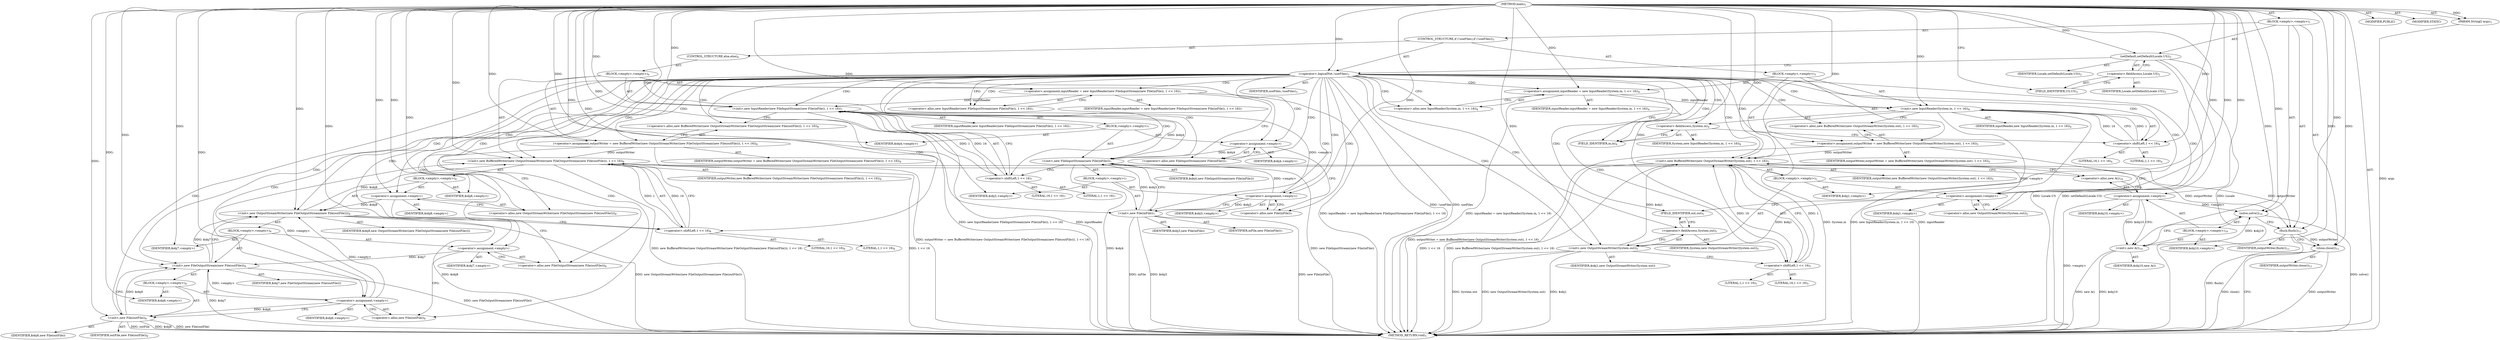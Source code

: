 digraph "main" {  
"17" [label = <(METHOD,main)<SUB>1</SUB>> ]
"18" [label = <(PARAM,String[] args)<SUB>1</SUB>> ]
"19" [label = <(BLOCK,&lt;empty&gt;,&lt;empty&gt;)<SUB>1</SUB>> ]
"20" [label = <(setDefault,setDefault(Locale.US))<SUB>2</SUB>> ]
"21" [label = <(IDENTIFIER,Locale,setDefault(Locale.US))<SUB>2</SUB>> ]
"22" [label = <(&lt;operator&gt;.fieldAccess,Locale.US)<SUB>2</SUB>> ]
"23" [label = <(IDENTIFIER,Locale,setDefault(Locale.US))<SUB>2</SUB>> ]
"24" [label = <(FIELD_IDENTIFIER,US,US)<SUB>2</SUB>> ]
"25" [label = <(CONTROL_STRUCTURE,if (!useFiles),if (!useFiles))<SUB>3</SUB>> ]
"26" [label = <(&lt;operator&gt;.logicalNot,!useFiles)<SUB>3</SUB>> ]
"27" [label = <(IDENTIFIER,useFiles,!useFiles)<SUB>3</SUB>> ]
"28" [label = <(BLOCK,&lt;empty&gt;,&lt;empty&gt;)<SUB>3</SUB>> ]
"29" [label = <(&lt;operator&gt;.assignment,inputReader = new InputReader(System.in, 1 &lt;&lt; 16))<SUB>4</SUB>> ]
"30" [label = <(IDENTIFIER,inputReader,inputReader = new InputReader(System.in, 1 &lt;&lt; 16))<SUB>4</SUB>> ]
"31" [label = <(&lt;operator&gt;.alloc,new InputReader(System.in, 1 &lt;&lt; 16))<SUB>4</SUB>> ]
"32" [label = <(&lt;init&gt;,new InputReader(System.in, 1 &lt;&lt; 16))<SUB>4</SUB>> ]
"33" [label = <(IDENTIFIER,inputReader,new InputReader(System.in, 1 &lt;&lt; 16))<SUB>4</SUB>> ]
"34" [label = <(&lt;operator&gt;.fieldAccess,System.in)<SUB>4</SUB>> ]
"35" [label = <(IDENTIFIER,System,new InputReader(System.in, 1 &lt;&lt; 16))<SUB>4</SUB>> ]
"36" [label = <(FIELD_IDENTIFIER,in,in)<SUB>4</SUB>> ]
"37" [label = <(&lt;operator&gt;.shiftLeft,1 &lt;&lt; 16)<SUB>4</SUB>> ]
"38" [label = <(LITERAL,1,1 &lt;&lt; 16)<SUB>4</SUB>> ]
"39" [label = <(LITERAL,16,1 &lt;&lt; 16)<SUB>4</SUB>> ]
"40" [label = <(&lt;operator&gt;.assignment,outputWriter = new BufferedWriter(new OutputStreamWriter(System.out), 1 &lt;&lt; 16))<SUB>5</SUB>> ]
"41" [label = <(IDENTIFIER,outputWriter,outputWriter = new BufferedWriter(new OutputStreamWriter(System.out), 1 &lt;&lt; 16))<SUB>5</SUB>> ]
"42" [label = <(&lt;operator&gt;.alloc,new BufferedWriter(new OutputStreamWriter(System.out), 1 &lt;&lt; 16))<SUB>5</SUB>> ]
"43" [label = <(&lt;init&gt;,new BufferedWriter(new OutputStreamWriter(System.out), 1 &lt;&lt; 16))<SUB>5</SUB>> ]
"44" [label = <(IDENTIFIER,outputWriter,new BufferedWriter(new OutputStreamWriter(System.out), 1 &lt;&lt; 16))<SUB>5</SUB>> ]
"45" [label = <(BLOCK,&lt;empty&gt;,&lt;empty&gt;)<SUB>5</SUB>> ]
"46" [label = <(&lt;operator&gt;.assignment,&lt;empty&gt;)> ]
"47" [label = <(IDENTIFIER,$obj1,&lt;empty&gt;)> ]
"48" [label = <(&lt;operator&gt;.alloc,new OutputStreamWriter(System.out))<SUB>5</SUB>> ]
"49" [label = <(&lt;init&gt;,new OutputStreamWriter(System.out))<SUB>5</SUB>> ]
"50" [label = <(IDENTIFIER,$obj1,new OutputStreamWriter(System.out))> ]
"51" [label = <(&lt;operator&gt;.fieldAccess,System.out)<SUB>5</SUB>> ]
"52" [label = <(IDENTIFIER,System,new OutputStreamWriter(System.out))<SUB>5</SUB>> ]
"53" [label = <(FIELD_IDENTIFIER,out,out)<SUB>5</SUB>> ]
"54" [label = <(IDENTIFIER,$obj1,&lt;empty&gt;)> ]
"55" [label = <(&lt;operator&gt;.shiftLeft,1 &lt;&lt; 16)<SUB>5</SUB>> ]
"56" [label = <(LITERAL,1,1 &lt;&lt; 16)<SUB>5</SUB>> ]
"57" [label = <(LITERAL,16,1 &lt;&lt; 16)<SUB>5</SUB>> ]
"58" [label = <(CONTROL_STRUCTURE,else,else)<SUB>6</SUB>> ]
"59" [label = <(BLOCK,&lt;empty&gt;,&lt;empty&gt;)<SUB>6</SUB>> ]
"60" [label = <(&lt;operator&gt;.assignment,inputReader = new InputReader(new FileInputStream(new File(inFile)), 1 &lt;&lt; 16))<SUB>7</SUB>> ]
"61" [label = <(IDENTIFIER,inputReader,inputReader = new InputReader(new FileInputStream(new File(inFile)), 1 &lt;&lt; 16))<SUB>7</SUB>> ]
"62" [label = <(&lt;operator&gt;.alloc,new InputReader(new FileInputStream(new File(inFile)), 1 &lt;&lt; 16))<SUB>7</SUB>> ]
"63" [label = <(&lt;init&gt;,new InputReader(new FileInputStream(new File(inFile)), 1 &lt;&lt; 16))<SUB>7</SUB>> ]
"64" [label = <(IDENTIFIER,inputReader,new InputReader(new FileInputStream(new File(inFile)), 1 &lt;&lt; 16))<SUB>7</SUB>> ]
"65" [label = <(BLOCK,&lt;empty&gt;,&lt;empty&gt;)<SUB>7</SUB>> ]
"66" [label = <(&lt;operator&gt;.assignment,&lt;empty&gt;)> ]
"67" [label = <(IDENTIFIER,$obj4,&lt;empty&gt;)> ]
"68" [label = <(&lt;operator&gt;.alloc,new FileInputStream(new File(inFile)))<SUB>7</SUB>> ]
"69" [label = <(&lt;init&gt;,new FileInputStream(new File(inFile)))<SUB>7</SUB>> ]
"70" [label = <(IDENTIFIER,$obj4,new FileInputStream(new File(inFile)))> ]
"71" [label = <(BLOCK,&lt;empty&gt;,&lt;empty&gt;)<SUB>7</SUB>> ]
"72" [label = <(&lt;operator&gt;.assignment,&lt;empty&gt;)> ]
"73" [label = <(IDENTIFIER,$obj3,&lt;empty&gt;)> ]
"74" [label = <(&lt;operator&gt;.alloc,new File(inFile))<SUB>7</SUB>> ]
"75" [label = <(&lt;init&gt;,new File(inFile))<SUB>7</SUB>> ]
"76" [label = <(IDENTIFIER,$obj3,new File(inFile))> ]
"77" [label = <(IDENTIFIER,inFile,new File(inFile))<SUB>7</SUB>> ]
"78" [label = <(IDENTIFIER,$obj3,&lt;empty&gt;)> ]
"79" [label = <(IDENTIFIER,$obj4,&lt;empty&gt;)> ]
"80" [label = <(&lt;operator&gt;.shiftLeft,1 &lt;&lt; 16)<SUB>7</SUB>> ]
"81" [label = <(LITERAL,1,1 &lt;&lt; 16)<SUB>7</SUB>> ]
"82" [label = <(LITERAL,16,1 &lt;&lt; 16)<SUB>7</SUB>> ]
"83" [label = <(&lt;operator&gt;.assignment,outputWriter = new BufferedWriter(new OutputStreamWriter(new FileOutputStream(new File(outFile))), 1 &lt;&lt; 16))<SUB>8</SUB>> ]
"84" [label = <(IDENTIFIER,outputWriter,outputWriter = new BufferedWriter(new OutputStreamWriter(new FileOutputStream(new File(outFile))), 1 &lt;&lt; 16))<SUB>8</SUB>> ]
"85" [label = <(&lt;operator&gt;.alloc,new BufferedWriter(new OutputStreamWriter(new FileOutputStream(new File(outFile))), 1 &lt;&lt; 16))<SUB>8</SUB>> ]
"86" [label = <(&lt;init&gt;,new BufferedWriter(new OutputStreamWriter(new FileOutputStream(new File(outFile))), 1 &lt;&lt; 16))<SUB>8</SUB>> ]
"87" [label = <(IDENTIFIER,outputWriter,new BufferedWriter(new OutputStreamWriter(new FileOutputStream(new File(outFile))), 1 &lt;&lt; 16))<SUB>8</SUB>> ]
"88" [label = <(BLOCK,&lt;empty&gt;,&lt;empty&gt;)<SUB>8</SUB>> ]
"89" [label = <(&lt;operator&gt;.assignment,&lt;empty&gt;)> ]
"90" [label = <(IDENTIFIER,$obj8,&lt;empty&gt;)> ]
"91" [label = <(&lt;operator&gt;.alloc,new OutputStreamWriter(new FileOutputStream(new File(outFile))))<SUB>8</SUB>> ]
"92" [label = <(&lt;init&gt;,new OutputStreamWriter(new FileOutputStream(new File(outFile))))<SUB>8</SUB>> ]
"93" [label = <(IDENTIFIER,$obj8,new OutputStreamWriter(new FileOutputStream(new File(outFile))))> ]
"94" [label = <(BLOCK,&lt;empty&gt;,&lt;empty&gt;)<SUB>8</SUB>> ]
"95" [label = <(&lt;operator&gt;.assignment,&lt;empty&gt;)> ]
"96" [label = <(IDENTIFIER,$obj7,&lt;empty&gt;)> ]
"97" [label = <(&lt;operator&gt;.alloc,new FileOutputStream(new File(outFile)))<SUB>8</SUB>> ]
"98" [label = <(&lt;init&gt;,new FileOutputStream(new File(outFile)))<SUB>8</SUB>> ]
"99" [label = <(IDENTIFIER,$obj7,new FileOutputStream(new File(outFile)))> ]
"100" [label = <(BLOCK,&lt;empty&gt;,&lt;empty&gt;)<SUB>8</SUB>> ]
"101" [label = <(&lt;operator&gt;.assignment,&lt;empty&gt;)> ]
"102" [label = <(IDENTIFIER,$obj6,&lt;empty&gt;)> ]
"103" [label = <(&lt;operator&gt;.alloc,new File(outFile))<SUB>8</SUB>> ]
"104" [label = <(&lt;init&gt;,new File(outFile))<SUB>8</SUB>> ]
"105" [label = <(IDENTIFIER,$obj6,new File(outFile))> ]
"106" [label = <(IDENTIFIER,outFile,new File(outFile))<SUB>8</SUB>> ]
"107" [label = <(IDENTIFIER,$obj6,&lt;empty&gt;)> ]
"108" [label = <(IDENTIFIER,$obj7,&lt;empty&gt;)> ]
"109" [label = <(IDENTIFIER,$obj8,&lt;empty&gt;)> ]
"110" [label = <(&lt;operator&gt;.shiftLeft,1 &lt;&lt; 16)<SUB>8</SUB>> ]
"111" [label = <(LITERAL,1,1 &lt;&lt; 16)<SUB>8</SUB>> ]
"112" [label = <(LITERAL,16,1 &lt;&lt; 16)<SUB>8</SUB>> ]
"113" [label = <(solve,solve())<SUB>10</SUB>> ]
"114" [label = <(BLOCK,&lt;empty&gt;,&lt;empty&gt;)<SUB>10</SUB>> ]
"115" [label = <(&lt;operator&gt;.assignment,&lt;empty&gt;)> ]
"116" [label = <(IDENTIFIER,$obj10,&lt;empty&gt;)> ]
"117" [label = <(&lt;operator&gt;.alloc,new A())<SUB>10</SUB>> ]
"118" [label = <(&lt;init&gt;,new A())<SUB>10</SUB>> ]
"119" [label = <(IDENTIFIER,$obj10,new A())> ]
"120" [label = <(IDENTIFIER,$obj10,&lt;empty&gt;)> ]
"121" [label = <(flush,flush())<SUB>11</SUB>> ]
"122" [label = <(IDENTIFIER,outputWriter,flush())<SUB>11</SUB>> ]
"123" [label = <(close,close())<SUB>11</SUB>> ]
"124" [label = <(IDENTIFIER,outputWriter,close())<SUB>11</SUB>> ]
"125" [label = <(MODIFIER,PUBLIC)> ]
"126" [label = <(MODIFIER,STATIC)> ]
"127" [label = <(METHOD_RETURN,void)<SUB>1</SUB>> ]
  "17" -> "18"  [ label = "AST: "] 
  "17" -> "19"  [ label = "AST: "] 
  "17" -> "125"  [ label = "AST: "] 
  "17" -> "126"  [ label = "AST: "] 
  "17" -> "127"  [ label = "AST: "] 
  "19" -> "20"  [ label = "AST: "] 
  "19" -> "25"  [ label = "AST: "] 
  "19" -> "113"  [ label = "AST: "] 
  "19" -> "121"  [ label = "AST: "] 
  "19" -> "123"  [ label = "AST: "] 
  "20" -> "21"  [ label = "AST: "] 
  "20" -> "22"  [ label = "AST: "] 
  "22" -> "23"  [ label = "AST: "] 
  "22" -> "24"  [ label = "AST: "] 
  "25" -> "26"  [ label = "AST: "] 
  "25" -> "28"  [ label = "AST: "] 
  "25" -> "58"  [ label = "AST: "] 
  "26" -> "27"  [ label = "AST: "] 
  "28" -> "29"  [ label = "AST: "] 
  "28" -> "32"  [ label = "AST: "] 
  "28" -> "40"  [ label = "AST: "] 
  "28" -> "43"  [ label = "AST: "] 
  "29" -> "30"  [ label = "AST: "] 
  "29" -> "31"  [ label = "AST: "] 
  "32" -> "33"  [ label = "AST: "] 
  "32" -> "34"  [ label = "AST: "] 
  "32" -> "37"  [ label = "AST: "] 
  "34" -> "35"  [ label = "AST: "] 
  "34" -> "36"  [ label = "AST: "] 
  "37" -> "38"  [ label = "AST: "] 
  "37" -> "39"  [ label = "AST: "] 
  "40" -> "41"  [ label = "AST: "] 
  "40" -> "42"  [ label = "AST: "] 
  "43" -> "44"  [ label = "AST: "] 
  "43" -> "45"  [ label = "AST: "] 
  "43" -> "55"  [ label = "AST: "] 
  "45" -> "46"  [ label = "AST: "] 
  "45" -> "49"  [ label = "AST: "] 
  "45" -> "54"  [ label = "AST: "] 
  "46" -> "47"  [ label = "AST: "] 
  "46" -> "48"  [ label = "AST: "] 
  "49" -> "50"  [ label = "AST: "] 
  "49" -> "51"  [ label = "AST: "] 
  "51" -> "52"  [ label = "AST: "] 
  "51" -> "53"  [ label = "AST: "] 
  "55" -> "56"  [ label = "AST: "] 
  "55" -> "57"  [ label = "AST: "] 
  "58" -> "59"  [ label = "AST: "] 
  "59" -> "60"  [ label = "AST: "] 
  "59" -> "63"  [ label = "AST: "] 
  "59" -> "83"  [ label = "AST: "] 
  "59" -> "86"  [ label = "AST: "] 
  "60" -> "61"  [ label = "AST: "] 
  "60" -> "62"  [ label = "AST: "] 
  "63" -> "64"  [ label = "AST: "] 
  "63" -> "65"  [ label = "AST: "] 
  "63" -> "80"  [ label = "AST: "] 
  "65" -> "66"  [ label = "AST: "] 
  "65" -> "69"  [ label = "AST: "] 
  "65" -> "79"  [ label = "AST: "] 
  "66" -> "67"  [ label = "AST: "] 
  "66" -> "68"  [ label = "AST: "] 
  "69" -> "70"  [ label = "AST: "] 
  "69" -> "71"  [ label = "AST: "] 
  "71" -> "72"  [ label = "AST: "] 
  "71" -> "75"  [ label = "AST: "] 
  "71" -> "78"  [ label = "AST: "] 
  "72" -> "73"  [ label = "AST: "] 
  "72" -> "74"  [ label = "AST: "] 
  "75" -> "76"  [ label = "AST: "] 
  "75" -> "77"  [ label = "AST: "] 
  "80" -> "81"  [ label = "AST: "] 
  "80" -> "82"  [ label = "AST: "] 
  "83" -> "84"  [ label = "AST: "] 
  "83" -> "85"  [ label = "AST: "] 
  "86" -> "87"  [ label = "AST: "] 
  "86" -> "88"  [ label = "AST: "] 
  "86" -> "110"  [ label = "AST: "] 
  "88" -> "89"  [ label = "AST: "] 
  "88" -> "92"  [ label = "AST: "] 
  "88" -> "109"  [ label = "AST: "] 
  "89" -> "90"  [ label = "AST: "] 
  "89" -> "91"  [ label = "AST: "] 
  "92" -> "93"  [ label = "AST: "] 
  "92" -> "94"  [ label = "AST: "] 
  "94" -> "95"  [ label = "AST: "] 
  "94" -> "98"  [ label = "AST: "] 
  "94" -> "108"  [ label = "AST: "] 
  "95" -> "96"  [ label = "AST: "] 
  "95" -> "97"  [ label = "AST: "] 
  "98" -> "99"  [ label = "AST: "] 
  "98" -> "100"  [ label = "AST: "] 
  "100" -> "101"  [ label = "AST: "] 
  "100" -> "104"  [ label = "AST: "] 
  "100" -> "107"  [ label = "AST: "] 
  "101" -> "102"  [ label = "AST: "] 
  "101" -> "103"  [ label = "AST: "] 
  "104" -> "105"  [ label = "AST: "] 
  "104" -> "106"  [ label = "AST: "] 
  "110" -> "111"  [ label = "AST: "] 
  "110" -> "112"  [ label = "AST: "] 
  "113" -> "114"  [ label = "AST: "] 
  "114" -> "115"  [ label = "AST: "] 
  "114" -> "118"  [ label = "AST: "] 
  "114" -> "120"  [ label = "AST: "] 
  "115" -> "116"  [ label = "AST: "] 
  "115" -> "117"  [ label = "AST: "] 
  "118" -> "119"  [ label = "AST: "] 
  "121" -> "122"  [ label = "AST: "] 
  "123" -> "124"  [ label = "AST: "] 
  "20" -> "26"  [ label = "CFG: "] 
  "113" -> "121"  [ label = "CFG: "] 
  "121" -> "123"  [ label = "CFG: "] 
  "123" -> "127"  [ label = "CFG: "] 
  "22" -> "20"  [ label = "CFG: "] 
  "26" -> "31"  [ label = "CFG: "] 
  "26" -> "62"  [ label = "CFG: "] 
  "24" -> "22"  [ label = "CFG: "] 
  "29" -> "36"  [ label = "CFG: "] 
  "32" -> "42"  [ label = "CFG: "] 
  "40" -> "48"  [ label = "CFG: "] 
  "43" -> "117"  [ label = "CFG: "] 
  "115" -> "118"  [ label = "CFG: "] 
  "118" -> "113"  [ label = "CFG: "] 
  "31" -> "29"  [ label = "CFG: "] 
  "34" -> "37"  [ label = "CFG: "] 
  "37" -> "32"  [ label = "CFG: "] 
  "42" -> "40"  [ label = "CFG: "] 
  "55" -> "43"  [ label = "CFG: "] 
  "60" -> "68"  [ label = "CFG: "] 
  "63" -> "85"  [ label = "CFG: "] 
  "83" -> "91"  [ label = "CFG: "] 
  "86" -> "117"  [ label = "CFG: "] 
  "117" -> "115"  [ label = "CFG: "] 
  "36" -> "34"  [ label = "CFG: "] 
  "46" -> "53"  [ label = "CFG: "] 
  "49" -> "55"  [ label = "CFG: "] 
  "62" -> "60"  [ label = "CFG: "] 
  "80" -> "63"  [ label = "CFG: "] 
  "85" -> "83"  [ label = "CFG: "] 
  "110" -> "86"  [ label = "CFG: "] 
  "48" -> "46"  [ label = "CFG: "] 
  "51" -> "49"  [ label = "CFG: "] 
  "66" -> "74"  [ label = "CFG: "] 
  "69" -> "80"  [ label = "CFG: "] 
  "89" -> "97"  [ label = "CFG: "] 
  "92" -> "110"  [ label = "CFG: "] 
  "53" -> "51"  [ label = "CFG: "] 
  "68" -> "66"  [ label = "CFG: "] 
  "91" -> "89"  [ label = "CFG: "] 
  "72" -> "75"  [ label = "CFG: "] 
  "75" -> "69"  [ label = "CFG: "] 
  "95" -> "103"  [ label = "CFG: "] 
  "98" -> "92"  [ label = "CFG: "] 
  "74" -> "72"  [ label = "CFG: "] 
  "97" -> "95"  [ label = "CFG: "] 
  "101" -> "104"  [ label = "CFG: "] 
  "104" -> "98"  [ label = "CFG: "] 
  "103" -> "101"  [ label = "CFG: "] 
  "17" -> "24"  [ label = "CFG: "] 
  "18" -> "127"  [ label = "DDG: args"] 
  "20" -> "127"  [ label = "DDG: Locale"] 
  "20" -> "127"  [ label = "DDG: Locale.US"] 
  "20" -> "127"  [ label = "DDG: setDefault(Locale.US)"] 
  "26" -> "127"  [ label = "DDG: !useFiles"] 
  "60" -> "127"  [ label = "DDG: inputReader = new InputReader(new FileInputStream(new File(inFile)), 1 &lt;&lt; 16)"] 
  "63" -> "127"  [ label = "DDG: inputReader"] 
  "69" -> "127"  [ label = "DDG: $obj4"] 
  "75" -> "127"  [ label = "DDG: $obj3"] 
  "75" -> "127"  [ label = "DDG: new File(inFile)"] 
  "69" -> "127"  [ label = "DDG: new FileInputStream(new File(inFile))"] 
  "63" -> "127"  [ label = "DDG: new InputReader(new FileInputStream(new File(inFile)), 1 &lt;&lt; 16)"] 
  "83" -> "127"  [ label = "DDG: outputWriter = new BufferedWriter(new OutputStreamWriter(new FileOutputStream(new File(outFile))), 1 &lt;&lt; 16)"] 
  "92" -> "127"  [ label = "DDG: $obj8"] 
  "98" -> "127"  [ label = "DDG: $obj7"] 
  "104" -> "127"  [ label = "DDG: $obj6"] 
  "104" -> "127"  [ label = "DDG: new File(outFile)"] 
  "98" -> "127"  [ label = "DDG: new FileOutputStream(new File(outFile))"] 
  "92" -> "127"  [ label = "DDG: new OutputStreamWriter(new FileOutputStream(new File(outFile)))"] 
  "86" -> "127"  [ label = "DDG: 1 &lt;&lt; 16"] 
  "86" -> "127"  [ label = "DDG: new BufferedWriter(new OutputStreamWriter(new FileOutputStream(new File(outFile))), 1 &lt;&lt; 16)"] 
  "29" -> "127"  [ label = "DDG: inputReader = new InputReader(System.in, 1 &lt;&lt; 16)"] 
  "32" -> "127"  [ label = "DDG: inputReader"] 
  "32" -> "127"  [ label = "DDG: System.in"] 
  "32" -> "127"  [ label = "DDG: new InputReader(System.in, 1 &lt;&lt; 16)"] 
  "40" -> "127"  [ label = "DDG: outputWriter = new BufferedWriter(new OutputStreamWriter(System.out), 1 &lt;&lt; 16)"] 
  "49" -> "127"  [ label = "DDG: $obj1"] 
  "49" -> "127"  [ label = "DDG: System.out"] 
  "49" -> "127"  [ label = "DDG: new OutputStreamWriter(System.out)"] 
  "43" -> "127"  [ label = "DDG: 1 &lt;&lt; 16"] 
  "43" -> "127"  [ label = "DDG: new BufferedWriter(new OutputStreamWriter(System.out), 1 &lt;&lt; 16)"] 
  "115" -> "127"  [ label = "DDG: &lt;empty&gt;"] 
  "118" -> "127"  [ label = "DDG: $obj10"] 
  "118" -> "127"  [ label = "DDG: new A()"] 
  "113" -> "127"  [ label = "DDG: solve()"] 
  "121" -> "127"  [ label = "DDG: flush()"] 
  "123" -> "127"  [ label = "DDG: outputWriter"] 
  "123" -> "127"  [ label = "DDG: close()"] 
  "26" -> "127"  [ label = "DDG: useFiles"] 
  "75" -> "127"  [ label = "DDG: inFile"] 
  "104" -> "127"  [ label = "DDG: outFile"] 
  "17" -> "18"  [ label = "DDG: "] 
  "17" -> "20"  [ label = "DDG: "] 
  "115" -> "113"  [ label = "DDG: &lt;empty&gt;"] 
  "118" -> "113"  [ label = "DDG: $obj10"] 
  "17" -> "113"  [ label = "DDG: "] 
  "86" -> "121"  [ label = "DDG: outputWriter"] 
  "43" -> "121"  [ label = "DDG: outputWriter"] 
  "17" -> "121"  [ label = "DDG: "] 
  "121" -> "123"  [ label = "DDG: outputWriter"] 
  "17" -> "123"  [ label = "DDG: "] 
  "17" -> "26"  [ label = "DDG: "] 
  "17" -> "29"  [ label = "DDG: "] 
  "17" -> "40"  [ label = "DDG: "] 
  "17" -> "115"  [ label = "DDG: "] 
  "17" -> "120"  [ label = "DDG: "] 
  "29" -> "32"  [ label = "DDG: inputReader"] 
  "17" -> "32"  [ label = "DDG: "] 
  "37" -> "32"  [ label = "DDG: 1"] 
  "37" -> "32"  [ label = "DDG: 16"] 
  "40" -> "43"  [ label = "DDG: outputWriter"] 
  "17" -> "43"  [ label = "DDG: "] 
  "46" -> "43"  [ label = "DDG: &lt;empty&gt;"] 
  "49" -> "43"  [ label = "DDG: $obj1"] 
  "55" -> "43"  [ label = "DDG: 1"] 
  "55" -> "43"  [ label = "DDG: 16"] 
  "17" -> "60"  [ label = "DDG: "] 
  "17" -> "83"  [ label = "DDG: "] 
  "115" -> "118"  [ label = "DDG: $obj10"] 
  "17" -> "118"  [ label = "DDG: "] 
  "17" -> "37"  [ label = "DDG: "] 
  "17" -> "46"  [ label = "DDG: "] 
  "17" -> "54"  [ label = "DDG: "] 
  "17" -> "55"  [ label = "DDG: "] 
  "60" -> "63"  [ label = "DDG: inputReader"] 
  "17" -> "63"  [ label = "DDG: "] 
  "72" -> "63"  [ label = "DDG: &lt;empty&gt;"] 
  "69" -> "63"  [ label = "DDG: $obj4"] 
  "80" -> "63"  [ label = "DDG: 1"] 
  "80" -> "63"  [ label = "DDG: 16"] 
  "83" -> "86"  [ label = "DDG: outputWriter"] 
  "17" -> "86"  [ label = "DDG: "] 
  "101" -> "86"  [ label = "DDG: &lt;empty&gt;"] 
  "92" -> "86"  [ label = "DDG: $obj8"] 
  "110" -> "86"  [ label = "DDG: 1"] 
  "110" -> "86"  [ label = "DDG: 16"] 
  "46" -> "49"  [ label = "DDG: $obj1"] 
  "17" -> "49"  [ label = "DDG: "] 
  "17" -> "66"  [ label = "DDG: "] 
  "17" -> "79"  [ label = "DDG: "] 
  "17" -> "80"  [ label = "DDG: "] 
  "17" -> "89"  [ label = "DDG: "] 
  "17" -> "109"  [ label = "DDG: "] 
  "17" -> "110"  [ label = "DDG: "] 
  "66" -> "69"  [ label = "DDG: $obj4"] 
  "17" -> "69"  [ label = "DDG: "] 
  "72" -> "69"  [ label = "DDG: &lt;empty&gt;"] 
  "75" -> "69"  [ label = "DDG: $obj3"] 
  "89" -> "92"  [ label = "DDG: $obj8"] 
  "17" -> "92"  [ label = "DDG: "] 
  "101" -> "92"  [ label = "DDG: &lt;empty&gt;"] 
  "98" -> "92"  [ label = "DDG: $obj7"] 
  "17" -> "72"  [ label = "DDG: "] 
  "17" -> "78"  [ label = "DDG: "] 
  "17" -> "95"  [ label = "DDG: "] 
  "17" -> "108"  [ label = "DDG: "] 
  "72" -> "75"  [ label = "DDG: $obj3"] 
  "17" -> "75"  [ label = "DDG: "] 
  "95" -> "98"  [ label = "DDG: $obj7"] 
  "17" -> "98"  [ label = "DDG: "] 
  "101" -> "98"  [ label = "DDG: &lt;empty&gt;"] 
  "104" -> "98"  [ label = "DDG: $obj6"] 
  "17" -> "101"  [ label = "DDG: "] 
  "17" -> "107"  [ label = "DDG: "] 
  "101" -> "104"  [ label = "DDG: $obj6"] 
  "17" -> "104"  [ label = "DDG: "] 
  "26" -> "34"  [ label = "CDG: "] 
  "26" -> "48"  [ label = "CDG: "] 
  "26" -> "32"  [ label = "CDG: "] 
  "26" -> "68"  [ label = "CDG: "] 
  "26" -> "49"  [ label = "CDG: "] 
  "26" -> "60"  [ label = "CDG: "] 
  "26" -> "42"  [ label = "CDG: "] 
  "26" -> "51"  [ label = "CDG: "] 
  "26" -> "89"  [ label = "CDG: "] 
  "26" -> "66"  [ label = "CDG: "] 
  "26" -> "98"  [ label = "CDG: "] 
  "26" -> "75"  [ label = "CDG: "] 
  "26" -> "37"  [ label = "CDG: "] 
  "26" -> "46"  [ label = "CDG: "] 
  "26" -> "85"  [ label = "CDG: "] 
  "26" -> "72"  [ label = "CDG: "] 
  "26" -> "103"  [ label = "CDG: "] 
  "26" -> "69"  [ label = "CDG: "] 
  "26" -> "104"  [ label = "CDG: "] 
  "26" -> "74"  [ label = "CDG: "] 
  "26" -> "95"  [ label = "CDG: "] 
  "26" -> "92"  [ label = "CDG: "] 
  "26" -> "40"  [ label = "CDG: "] 
  "26" -> "29"  [ label = "CDG: "] 
  "26" -> "97"  [ label = "CDG: "] 
  "26" -> "91"  [ label = "CDG: "] 
  "26" -> "101"  [ label = "CDG: "] 
  "26" -> "43"  [ label = "CDG: "] 
  "26" -> "80"  [ label = "CDG: "] 
  "26" -> "83"  [ label = "CDG: "] 
  "26" -> "36"  [ label = "CDG: "] 
  "26" -> "53"  [ label = "CDG: "] 
  "26" -> "110"  [ label = "CDG: "] 
  "26" -> "63"  [ label = "CDG: "] 
  "26" -> "55"  [ label = "CDG: "] 
  "26" -> "62"  [ label = "CDG: "] 
  "26" -> "31"  [ label = "CDG: "] 
  "26" -> "86"  [ label = "CDG: "] 
}
